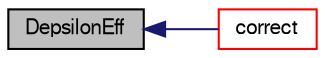 digraph "DepsilonEff"
{
  bgcolor="transparent";
  edge [fontname="FreeSans",fontsize="10",labelfontname="FreeSans",labelfontsize="10"];
  node [fontname="FreeSans",fontsize="10",shape=record];
  rankdir="LR";
  Node330 [label="DepsilonEff",height=0.2,width=0.4,color="black", fillcolor="grey75", style="filled", fontcolor="black"];
  Node330 -> Node331 [dir="back",color="midnightblue",fontsize="10",style="solid",fontname="FreeSans"];
  Node331 [label="correct",height=0.2,width=0.4,color="red",URL="$a30754.html#a3ae44b28050c3aa494c1d8e18cf618c1",tooltip="Solve the turbulence equations and correct the turbulence viscosity. "];
}
